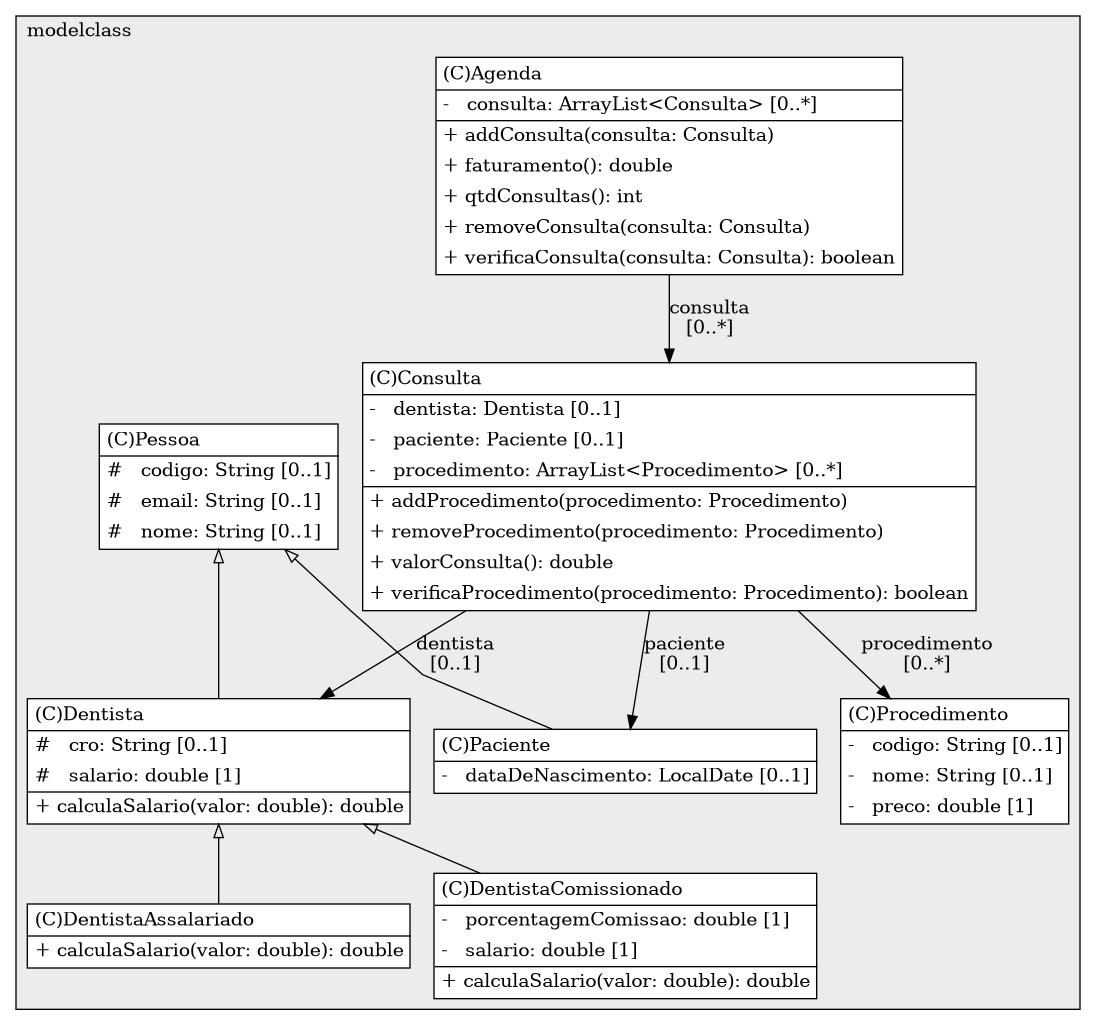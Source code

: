 @startuml

/' diagram meta data start
config=StructureConfiguration;
{
  "projectClassification": {
    "searchMode": "OpenProject", // OpenProject, AllProjects
    "includedProjects": "",
    "pathEndKeywords": "*.impl",
    "isClientPath": "",
    "isClientName": "",
    "isTestPath": "",
    "isTestName": "",
    "isMappingPath": "",
    "isMappingName": "",
    "isDataAccessPath": "",
    "isDataAccessName": "",
    "isDataStructurePath": "",
    "isDataStructureName": "",
    "isInterfaceStructuresPath": "",
    "isInterfaceStructuresName": "",
    "isEntryPointPath": "",
    "isEntryPointName": "",
    "treatFinalFieldsAsMandatory": false
  },
  "graphRestriction": {
    "classPackageExcludeFilter": "",
    "classPackageIncludeFilter": "",
    "classNameExcludeFilter": "",
    "classNameIncludeFilter": "",
    "methodNameExcludeFilter": "",
    "methodNameIncludeFilter": "",
    "removeByInheritance": "", // inheritance/annotation based filtering is done in a second step
    "removeByAnnotation": "",
    "removeByClassPackage": "", // cleanup the graph after inheritance/annotation based filtering is done
    "removeByClassName": "",
    "cutMappings": false,
    "cutEnum": true,
    "cutTests": true,
    "cutClient": true,
    "cutDataAccess": false,
    "cutInterfaceStructures": false,
    "cutDataStructures": false,
    "cutGetterAndSetter": true,
    "cutConstructors": true
  },
  "graphTraversal": {
    "forwardDepth": 6,
    "backwardDepth": 6,
    "classPackageExcludeFilter": "",
    "classPackageIncludeFilter": "",
    "classNameExcludeFilter": "",
    "classNameIncludeFilter": "",
    "methodNameExcludeFilter": "",
    "methodNameIncludeFilter": "",
    "hideMappings": false,
    "hideDataStructures": false,
    "hidePrivateMethods": true,
    "hideInterfaceCalls": true, // indirection: implementation -> interface (is hidden) -> implementation
    "onlyShowApplicationEntryPoints": false, // root node is included
    "useMethodCallsForStructureDiagram": "ForwardOnly" // ForwardOnly, BothDirections, No
  },
  "details": {
    "aggregation": "GroupByClass", // ByClass, GroupByClass, None
    "showClassGenericTypes": true,
    "showMethods": true,
    "showMethodParameterNames": true,
    "showMethodParameterTypes": true,
    "showMethodReturnType": true,
    "showPackageLevels": 2,
    "showDetailedClassStructure": true
  },
  "rootClass": "modelclass.Agenda",
  "extensionCallbackMethod": "" // qualified.class.name#methodName - signature: public static String method(String)
}
diagram meta data end '/



digraph g {
    rankdir="TB"
    splines=polyline
    

'nodes 
subgraph cluster_2108506095 { 
   	label=modelclass
	labeljust=l
	fillcolor="#ececec"
	style=filled
   
   Agenda2108506095[
	label=<<TABLE BORDER="1" CELLBORDER="0" CELLPADDING="4" CELLSPACING="0">
<TR><TD ALIGN="LEFT" >(C)Agenda</TD></TR>
<HR/>
<TR><TD ALIGN="LEFT" >-   consulta: ArrayList&lt;Consulta&gt; [0..*]</TD></TR>
<HR/>
<TR><TD ALIGN="LEFT" >+ addConsulta(consulta: Consulta)</TD></TR>
<TR><TD ALIGN="LEFT" >+ faturamento(): double</TD></TR>
<TR><TD ALIGN="LEFT" >+ qtdConsultas(): int</TD></TR>
<TR><TD ALIGN="LEFT" >+ removeConsulta(consulta: Consulta)</TD></TR>
<TR><TD ALIGN="LEFT" >+ verificaConsulta(consulta: Consulta): boolean</TD></TR>
</TABLE>>
	style=filled
	margin=0
	shape=plaintext
	fillcolor="#FFFFFF"
];

Consulta2108506095[
	label=<<TABLE BORDER="1" CELLBORDER="0" CELLPADDING="4" CELLSPACING="0">
<TR><TD ALIGN="LEFT" >(C)Consulta</TD></TR>
<HR/>
<TR><TD ALIGN="LEFT" >-   dentista: Dentista [0..1]</TD></TR>
<TR><TD ALIGN="LEFT" >-   paciente: Paciente [0..1]</TD></TR>
<TR><TD ALIGN="LEFT" >-   procedimento: ArrayList&lt;Procedimento&gt; [0..*]</TD></TR>
<HR/>
<TR><TD ALIGN="LEFT" >+ addProcedimento(procedimento: Procedimento)</TD></TR>
<TR><TD ALIGN="LEFT" >+ removeProcedimento(procedimento: Procedimento)</TD></TR>
<TR><TD ALIGN="LEFT" >+ valorConsulta(): double</TD></TR>
<TR><TD ALIGN="LEFT" >+ verificaProcedimento(procedimento: Procedimento): boolean</TD></TR>
</TABLE>>
	style=filled
	margin=0
	shape=plaintext
	fillcolor="#FFFFFF"
];

Dentista2108506095[
	label=<<TABLE BORDER="1" CELLBORDER="0" CELLPADDING="4" CELLSPACING="0">
<TR><TD ALIGN="LEFT" >(C)Dentista</TD></TR>
<HR/>
<TR><TD ALIGN="LEFT" >#   cro: String [0..1]</TD></TR>
<TR><TD ALIGN="LEFT" >#   salario: double [1]</TD></TR>
<HR/>
<TR><TD ALIGN="LEFT" >+ calculaSalario(valor: double): double</TD></TR>
</TABLE>>
	style=filled
	margin=0
	shape=plaintext
	fillcolor="#FFFFFF"
];

DentistaAssalariado2108506095[
	label=<<TABLE BORDER="1" CELLBORDER="0" CELLPADDING="4" CELLSPACING="0">
<TR><TD ALIGN="LEFT" >(C)DentistaAssalariado</TD></TR>
<HR/>
<TR><TD ALIGN="LEFT" >+ calculaSalario(valor: double): double</TD></TR>
</TABLE>>
	style=filled
	margin=0
	shape=plaintext
	fillcolor="#FFFFFF"
];

DentistaComissionado2108506095[
	label=<<TABLE BORDER="1" CELLBORDER="0" CELLPADDING="4" CELLSPACING="0">
<TR><TD ALIGN="LEFT" >(C)DentistaComissionado</TD></TR>
<HR/>
<TR><TD ALIGN="LEFT" >-   porcentagemComissao: double [1]</TD></TR>
<TR><TD ALIGN="LEFT" >-   salario: double [1]</TD></TR>
<HR/>
<TR><TD ALIGN="LEFT" >+ calculaSalario(valor: double): double</TD></TR>
</TABLE>>
	style=filled
	margin=0
	shape=plaintext
	fillcolor="#FFFFFF"
];

Paciente2108506095[
	label=<<TABLE BORDER="1" CELLBORDER="0" CELLPADDING="4" CELLSPACING="0">
<TR><TD ALIGN="LEFT" >(C)Paciente</TD></TR>
<HR/>
<TR><TD ALIGN="LEFT" >-   dataDeNascimento: LocalDate [0..1]</TD></TR>
</TABLE>>
	style=filled
	margin=0
	shape=plaintext
	fillcolor="#FFFFFF"
];

Pessoa2108506095[
	label=<<TABLE BORDER="1" CELLBORDER="0" CELLPADDING="4" CELLSPACING="0">
<TR><TD ALIGN="LEFT" >(C)Pessoa</TD></TR>
<HR/>
<TR><TD ALIGN="LEFT" >#   codigo: String [0..1]</TD></TR>
<TR><TD ALIGN="LEFT" >#   email: String [0..1]</TD></TR>
<TR><TD ALIGN="LEFT" >#   nome: String [0..1]</TD></TR>
</TABLE>>
	style=filled
	margin=0
	shape=plaintext
	fillcolor="#FFFFFF"
];

Procedimento2108506095[
	label=<<TABLE BORDER="1" CELLBORDER="0" CELLPADDING="4" CELLSPACING="0">
<TR><TD ALIGN="LEFT" >(C)Procedimento</TD></TR>
<HR/>
<TR><TD ALIGN="LEFT" >-   codigo: String [0..1]</TD></TR>
<TR><TD ALIGN="LEFT" >-   nome: String [0..1]</TD></TR>
<TR><TD ALIGN="LEFT" >-   preco: double [1]</TD></TR>
</TABLE>>
	style=filled
	margin=0
	shape=plaintext
	fillcolor="#FFFFFF"
];
} 

'edges    
Agenda2108506095 -> Consulta2108506095[label="consulta
[0..*]"];
Consulta2108506095 -> Dentista2108506095[label="dentista
[0..1]"];
Consulta2108506095 -> Paciente2108506095[label="paciente
[0..1]"];
Consulta2108506095 -> Procedimento2108506095[label="procedimento
[0..*]"];
Dentista2108506095 -> DentistaAssalariado2108506095[arrowhead=none, arrowtail=empty, dir=both];
Dentista2108506095 -> DentistaComissionado2108506095[arrowhead=none, arrowtail=empty, dir=both];
Pessoa2108506095 -> Dentista2108506095[arrowhead=none, arrowtail=empty, dir=both];
Pessoa2108506095 -> Paciente2108506095[arrowhead=none, arrowtail=empty, dir=both];
    
}
@enduml